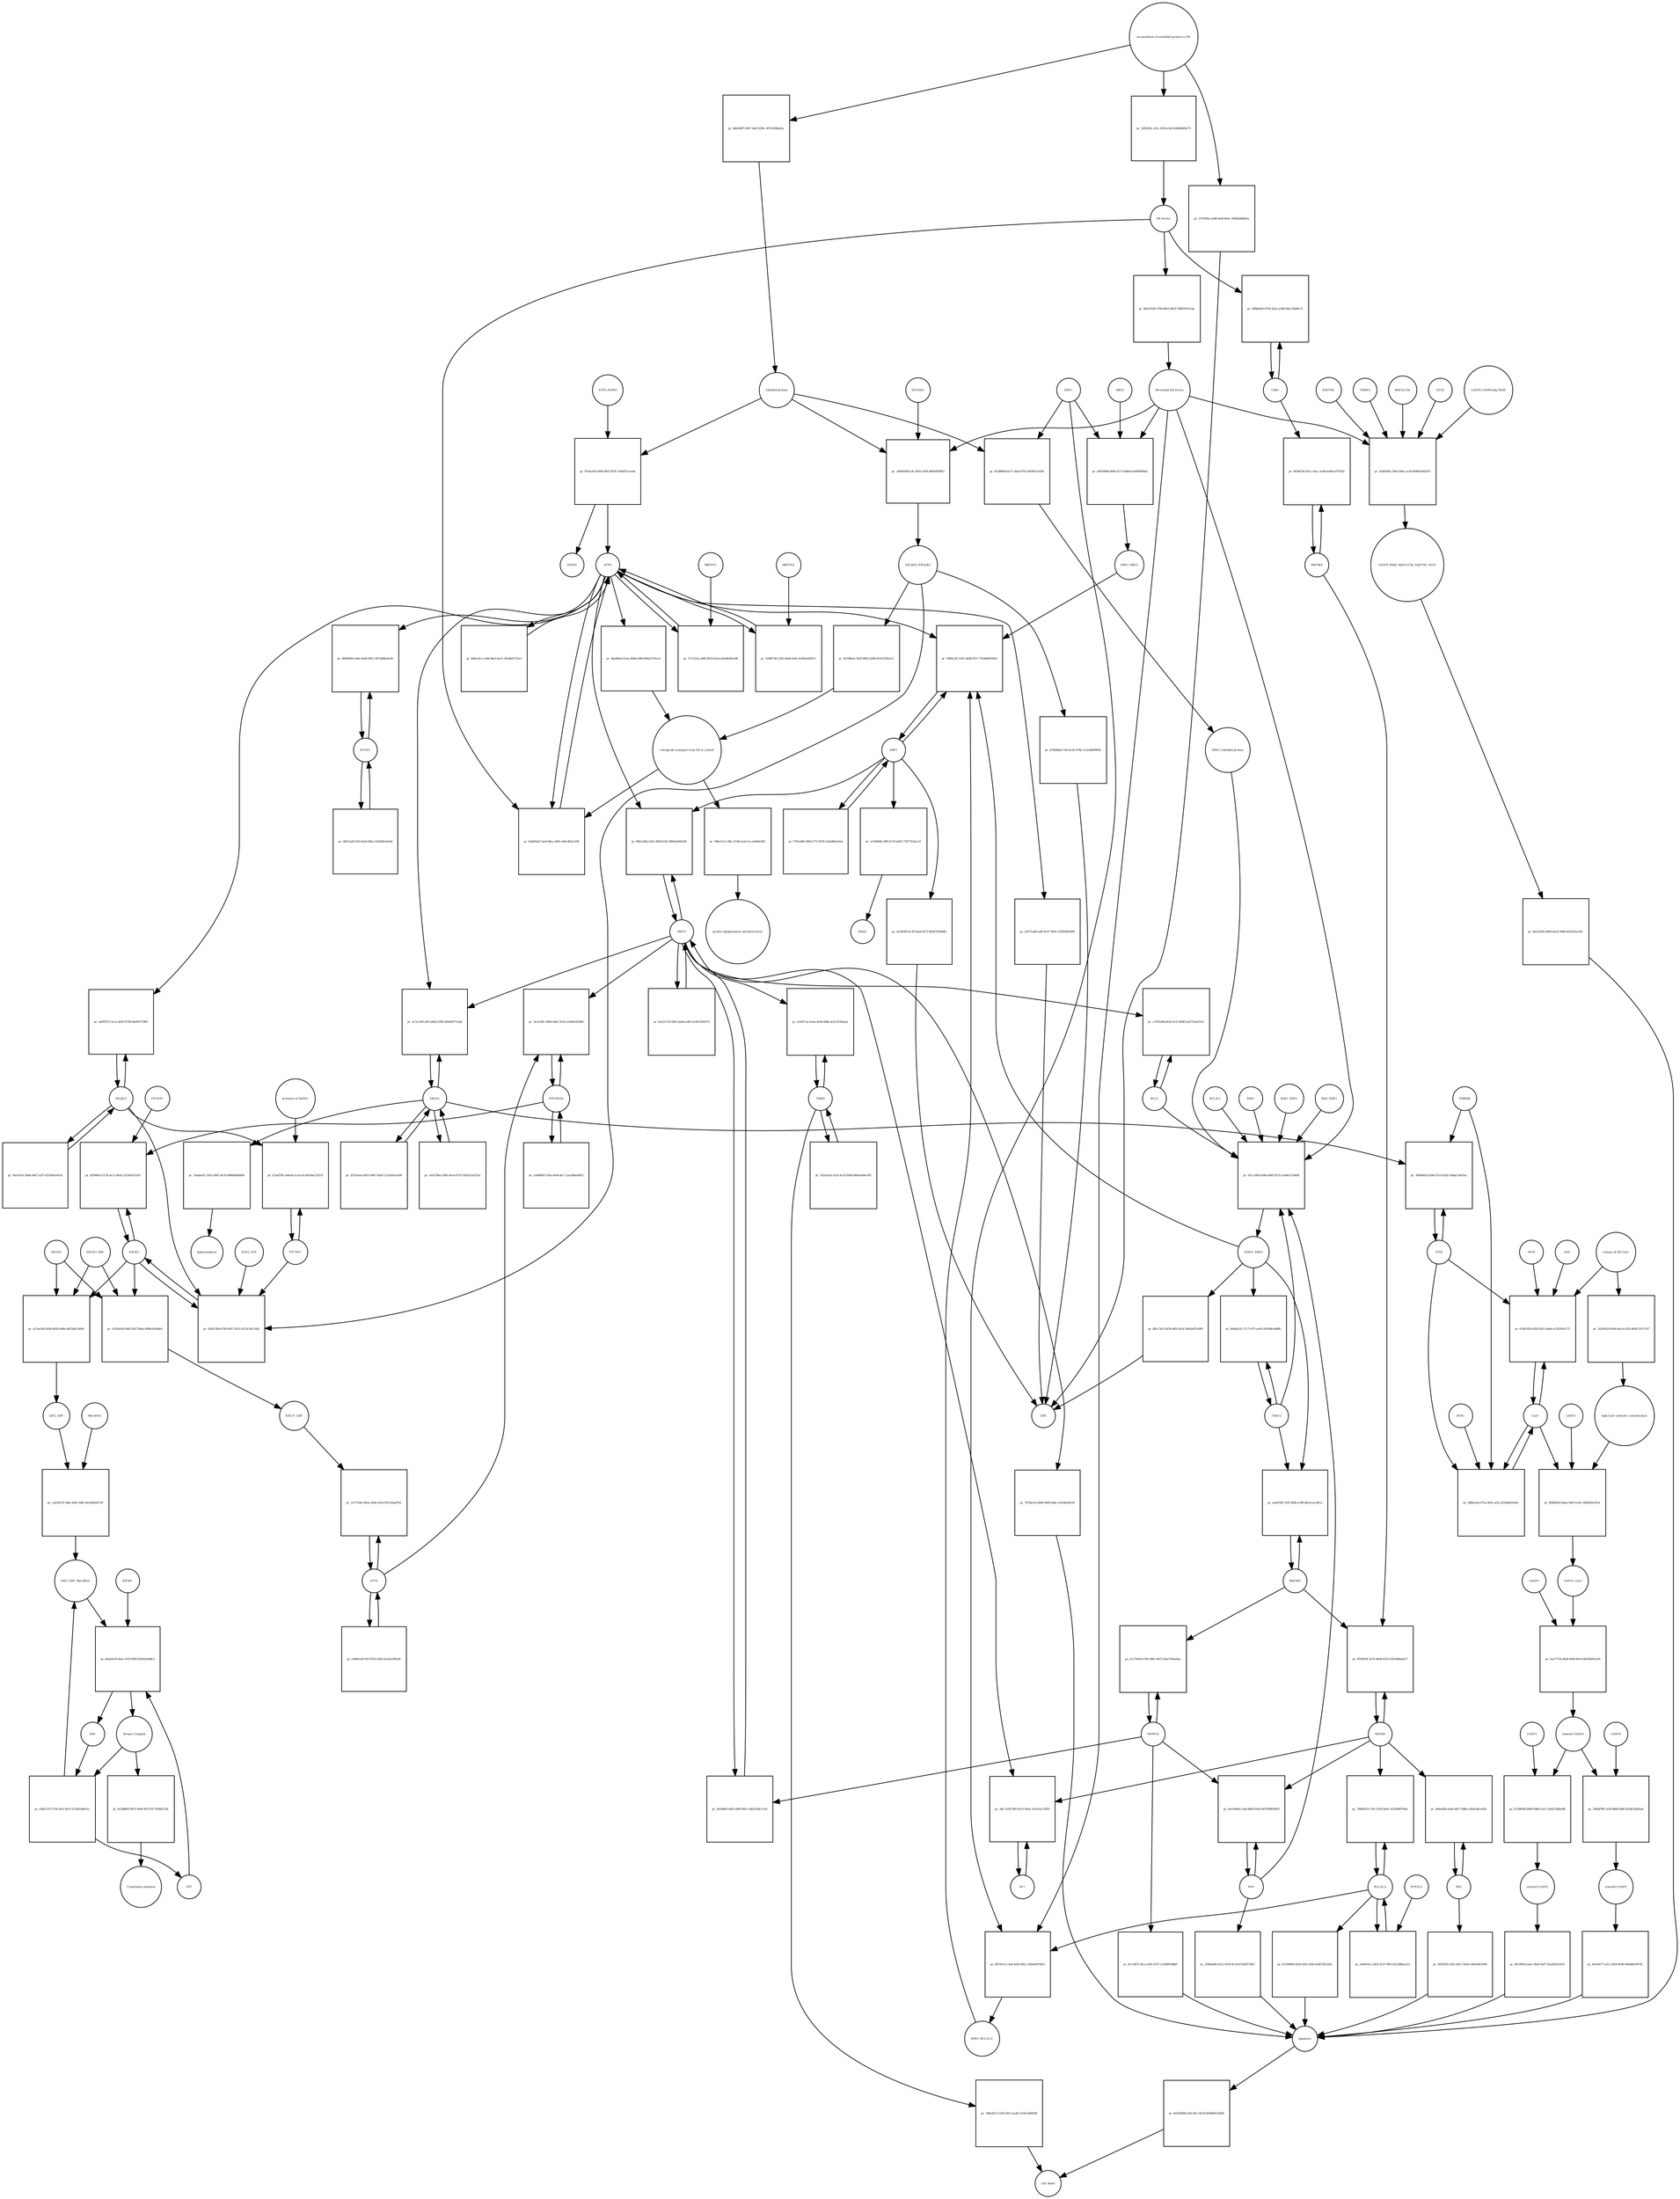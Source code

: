 strict digraph  {
ATF6_HSPA5 [annotation="", bipartite=0, cls=complex, fontsize=4, label=ATF6_HSPA5, shape=circle];
"pr_97ebcfc8-e899-4f92-9576-7a400511ac6d" [annotation="", bipartite=1, cls=process, fontsize=4, label="pr_97ebcfc8-e899-4f92-9576-7a400511ac6d", shape=square];
ATF6 [annotation="urn_miriam_hgnc.symbol_ATF6", bipartite=0, cls=macromolecule, fontsize=4, label=ATF6, shape=circle];
HSPA5 [annotation="urn_miriam_hgnc.symbol_HSPA5", bipartite=0, cls=macromolecule, fontsize=4, label=HSPA5, shape=circle];
"Unfolded protein" [annotation="", bipartite=0, cls=macromolecule, fontsize=4, label="Unfolded protein", shape=circle];
ERN1 [annotation="urn_miriam_hgnc.symbol_ERN1", bipartite=0, cls=macromolecule, fontsize=4, label=ERN1, shape=circle];
"pr_d1288b9d-6a71-48cb-97f2-d018f53c43fe" [annotation="", bipartite=1, cls=process, fontsize=4, label="pr_d1288b9d-6a71-48cb-97f2-d018f53c43fe", shape=square];
"ERN1_Unfolded protein" [annotation="", bipartite=0, cls=complex, fontsize=4, label="ERN1_Unfolded protein", shape=circle];
EIF2AK3_EIF2AK3 [annotation="", bipartite=0, cls=complex, fontsize=4, label=EIF2AK3_EIF2AK3, shape=circle];
"pr_8a79fbed-7b05-49b5-b3d9-41431f39e3c5" [annotation="", bipartite=1, cls=process, fontsize=4, label="pr_8a79fbed-7b05-49b5-b3d9-41431f39e3c5", shape=square];
"retrograde transport from ER to cytosol" [annotation="", bipartite=0, cls=phenotype, fontsize=4, label="retrograde transport from ER to cytosol", shape=circle];
"pr_4ba0bfed-01ae-484d-af86-606a527fecef" [annotation="", bipartite=1, cls=process, fontsize=4, label="pr_4ba0bfed-01ae-484d-af86-606a527fecef", shape=square];
"pr_098c511e-5fbc-4748-a1e8-5cced426c981" [annotation="", bipartite=1, cls=process, fontsize=4, label="pr_098c511e-5fbc-4748-a1e8-5cced426c981", shape=square];
"protein ubiquitination and destruction" [annotation="", bipartite=0, cls=phenotype, fontsize=4, label="protein ubiquitination and destruction", shape=circle];
"pr_931c3499-a698-4b85-8155-2cb0a27c86d9" [annotation="", bipartite=1, cls=process, fontsize=4, label="pr_931c3499-a698-4b85-8155-2cb0a27c86d9", shape=square];
TRAF2_ERN1 [annotation="", bipartite=0, cls=complex, fontsize=4, label=TRAF2_ERN1, shape=circle];
BAK1_ERN1 [annotation="", bipartite=0, cls=complex, fontsize=4, label=BAK1_ERN1, shape=circle];
BAX_ERN1 [annotation="", bipartite=0, cls=complex, fontsize=4, label=BAX_ERN1, shape=circle];
BCL2 [annotation="urn_miriam_hgnc.symbol_BCL2", bipartite=0, cls="nucleic acid feature", fontsize=4, label=BCL2, shape=circle];
BCL2L1 [annotation="urn_miriam_hgnc.symbol_BCL2L1", bipartite=0, cls=macromolecule, fontsize=4, label=BCL2L1, shape=circle];
"Persistant ER Stress" [annotation="", bipartite=0, cls=phenotype, fontsize=4, label="Persistant ER Stress", shape=circle];
BAX [annotation="urn_miriam_hgnc.symbol_BAX", bipartite=0, cls=macromolecule, fontsize=4, label=BAX, shape=circle];
BAK1 [annotation="urn_miriam_hgnc.symbol_BAK1", bipartite=0, cls=macromolecule, fontsize=4, label=BAK1, shape=circle];
TRAF2 [annotation="urn_miriam_hgnc.symbol_TRAF2", bipartite=0, cls=macromolecule, fontsize=4, label=TRAF2, shape=circle];
XBP1 [annotation="urn_miriam_hgnc.symbol_XBP1", bipartite=0, cls=macromolecule, fontsize=4, label=XBP1, shape=circle];
"pr_5084c2d7-b5f1-4e68-9217-7b3469bf39e9" [annotation="", bipartite=1, cls=process, fontsize=4, label="pr_5084c2d7-b5f1-4e68-9217-7b3469bf39e9", shape=square];
ERN1_BBC3 [annotation="", bipartite=0, cls=complex, fontsize=4, label=ERN1_BBC3, shape=circle];
ERN1_BCL2L11 [annotation="", bipartite=0, cls=complex, fontsize=4, label=ERN1_BCL2L11, shape=circle];
"pr_f791a848-3f89-4772-9f18-5e2bd8d1afa4" [annotation="", bipartite=1, cls=process, fontsize=4, label="pr_f791a848-3f89-4772-9f18-5e2bd8d1afa4", shape=square];
"pr_e150d04b-59f9-4170-b405-73977422ec31" [annotation="", bipartite=1, cls=process, fontsize=4, label="pr_e150d04b-59f9-4170-b405-73977422ec31", shape=square];
ERAD [annotation="", bipartite=0, cls=phenotype, fontsize=4, label=ERAD, shape=circle];
"pr_efa363fd-6c30-4aeb-b572-8824765b4bfe" [annotation="", bipartite=1, cls=process, fontsize=4, label="pr_efa363fd-6c30-4aeb-b572-8824765b4bfe", shape=square];
UPR [annotation="", bipartite=0, cls=phenotype, fontsize=4, label=UPR, shape=circle];
"pr_849a9e32-17c7-47f1-ae91-0f5998c6dd0b" [annotation="", bipartite=1, cls=process, fontsize=4, label="pr_849a9e32-17c7-47f1-ae91-0f5998c6dd0b", shape=square];
MAPK8 [annotation="urn_miriam_hgnc.symbol_MAPK8", bipartite=0, cls=macromolecule, fontsize=4, label=MAPK8, shape=circle];
"pr_9f59b93f-2a76-4b98-8352-03634b8a0a57" [annotation="", bipartite=1, cls=process, fontsize=4, label="pr_9f59b93f-2a76-4b98-8352-03634b8a0a57", shape=square];
MAP3K4 [annotation="urn_miriam_hgnc.symbol_MAP3K4", bipartite=0, cls=macromolecule, fontsize=4, label=MAP3K4, shape=circle];
MAP3K5 [annotation="urn_miriam_hgnc.symbol_MAP3K5", bipartite=0, cls=macromolecule, fontsize=4, label=MAP3K5, shape=circle];
MAPK14 [annotation="urn_miriam_hgnc.symbol_MAPK14", bipartite=0, cls=macromolecule, fontsize=4, label=MAPK14, shape=circle];
"pr_e1c75600-67d5-496c-9d75-f8aa785ead2a" [annotation="", bipartite=1, cls=process, fontsize=4, label="pr_e1c75600-67d5-496c-9d75-f8aa785ead2a", shape=square];
"pr_9ccc8f57-bfca-4341-837f-c25d08598bf6" [annotation="", bipartite=1, cls=process, fontsize=4, label="pr_9ccc8f57-bfca-4341-837f-c25d08598bf6", shape=square];
Apoptosis [annotation="", bipartite=0, cls=phenotype, fontsize=4, label=Apoptosis, shape=circle];
DDIT3 [annotation="urn_miriam_hgnc.symbol_DDIT3", bipartite=0, cls=macromolecule, fontsize=4, label=DDIT3, shape=circle];
"pr_a6544fef-dd53-4495-867c-dd3e1b8c11ed" [annotation="", bipartite=1, cls=process, fontsize=4, label="pr_a6544fef-dd53-4495-867c-dd3e1b8c11ed", shape=square];
"pr_7670ac45-d980-460f-a0be-c053db19e1ff" [annotation="", bipartite=1, cls=process, fontsize=4, label="pr_7670ac45-d980-460f-a0be-c053db19e1ff", shape=square];
"pr_c5703e98-df34-4131-b098-2e0733ea07a3" [annotation="", bipartite=1, cls=process, fontsize=4, label="pr_c5703e98-df34-4131-b098-2e0733ea07a3", shape=square];
"pr_8a8d5fa0-7ee9-46ac-b961-de0c4f4e1208" [annotation="", bipartite=1, cls=process, fontsize=4, label="pr_8a8d5fa0-7ee9-46ac-b961-de0c4f4e1208", shape=square];
"ER Stress" [annotation="", bipartite=0, cls=phenotype, fontsize=4, label="ER Stress", shape=circle];
"pr_37c5331a-4f8f-4918-82ab-ab5d4d3bc69f" [annotation="", bipartite=1, cls=process, fontsize=4, label="pr_37c5331a-4f8f-4918-82ab-ab5d4d3bc69f", shape=square];
MBTPS1 [annotation="urn_miriam_hgnc.symbol_MBTPS1", bipartite=0, cls=macromolecule, fontsize=4, label=MBTPS1, shape=circle];
"pr_1b98f74d-1503-40e8-b39c-b299a642f47c" [annotation="", bipartite=1, cls=process, fontsize=4, label="pr_1b98f74d-1503-40e8-b39c-b299a642f47c", shape=square];
MBTPS2 [annotation="urn_miriam_hgnc.symbol_MBTPS2", bipartite=0, cls=macromolecule, fontsize=4, label=MBTPS2, shape=circle];
"pr_b06ec6c3-cdbf-46e5-ba7c-df1d6d3755e3" [annotation="", bipartite=1, cls=process, fontsize=4, label="pr_b06ec6c3-cdbf-46e5-ba7c-df1d6d3755e3", shape=square];
"pr_6a52137d-5b92-4a6d-a186-5e3b31805073" [annotation="", bipartite=1, cls=process, fontsize=4, label="pr_6a52137d-5b92-4a6d-a186-5e3b31805073", shape=square];
"pr_8f81a58b-15dc-4858-832f-9884a94501db" [annotation="", bipartite=1, cls=process, fontsize=4, label="pr_8f81a58b-15dc-4858-832f-9884a94501db", shape=square];
EIF2S1 [annotation="urn_miriam_hgnc.symbol_EIF2S1", bipartite=0, cls=macromolecule, fontsize=4, label=EIF2S1, shape=circle];
"pr_0342158d-0799-4927-831a-b233c3b7c6d3" [annotation="", bipartite=1, cls=process, fontsize=4, label="pr_0342158d-0799-4927-831a-b233c3b7c6d3", shape=square];
GCN2_ATP [annotation="", bipartite=0, cls=complex, fontsize=4, label=GCN2_ATP, shape=circle];
EIF2AK2 [annotation="urn_miriam_hgnc.symbol_EIF2AK2", bipartite=0, cls=macromolecule, fontsize=4, label=EIF2AK2, shape=circle];
DNAJC3 [annotation="urn_miriam_hgnc.symbol_DNAJC3", bipartite=0, cls=macromolecule, fontsize=4, label=DNAJC3, shape=circle];
EIF2S2 [annotation="urn_miriam_hgnc.symbol_EIF2S2", bipartite=0, cls=macromolecule, fontsize=4, label=EIF2S2, shape=circle];
"pr_e114a146-d50d-492b-b96a-bb52db2c469c" [annotation="", bipartite=1, cls=process, fontsize=4, label="pr_e114a146-d50d-492b-b96a-bb52db2c469c", shape=square];
EIF2S3_GDP [annotation="", bipartite=0, cls=complex, fontsize=4, label=EIF2S3_GDP, shape=circle];
EIF2_GDP [annotation="", bipartite=0, cls=complex, fontsize=4, label=EIF2_GDP, shape=circle];
"EIF2_GDP_Met-tRNA" [annotation="", bipartite=0, cls=complex, fontsize=4, label="EIF2_GDP_Met-tRNA", shape=circle];
"pr_66eb2e18-deec-4163-8f0f-81ffedcb88c2" [annotation="", bipartite=1, cls=process, fontsize=4, label="pr_66eb2e18-deec-4163-8f0f-81ffedcb88c2", shape=square];
"Ternary Complex" [annotation="", bipartite=0, cls=complex, fontsize=4, label="Ternary Complex", shape=circle];
"EIF2B*" [annotation="", bipartite=0, cls=complex, fontsize=4, label="EIF2B*", shape=circle];
GTP [annotation="urn_miriam_obo.chebi_CHEBI%3A57600", bipartite=0, cls="simple chemical", fontsize=4, label=GTP, shape=circle];
GDP [annotation="urn_miriam_obo.chebi_CHEBI%3A65180", bipartite=0, cls="simple chemical", fontsize=4, label=GDP, shape=circle];
"pr_a5de7237-570a-4f1e-8cf1-b7a365a687ec" [annotation="", bipartite=1, cls=process, fontsize=4, label="pr_a5de7237-570a-4f1e-8cf1-b7a365a687ec", shape=square];
ATF4 [annotation="urn_miriam_hgnc.symbol_ATF4", bipartite=0, cls=macromolecule, fontsize=4, label=ATF4, shape=circle];
"pr_1a77c00e-965e-459e-a91d-f91e1faa8701" [annotation="", bipartite=1, cls=process, fontsize=4, label="pr_1a77c00e-965e-459e-a91d-f91e1faa8701", shape=square];
"EIF2-P_GDP" [annotation="", bipartite=0, cls=complex, fontsize=4, label="EIF2-P_GDP", shape=circle];
"pr_e9d041d4-f1ff-47b3-a942-b1ed2cf9fa56" [annotation="", bipartite=1, cls=process, fontsize=4, label="pr_e9d041d4-f1ff-47b3-a942-b1ed2cf9fa56", shape=square];
PPP1R15A [annotation="urn_miriam_hgnc.symbol_PPP1R15A", bipartite=0, cls=macromolecule, fontsize=4, label=PPP1R15A, shape=circle];
"pr_5ecfc90c-06b9-44e2-9143-a26f4ef42068" [annotation="", bipartite=1, cls=process, fontsize=4, label="pr_5ecfc90c-06b9-44e2-9143-a26f4ef42068", shape=square];
"pr_cd448897-f24a-4e96-bfc7-2ac09ded481f" [annotation="", bipartite=1, cls=process, fontsize=4, label="pr_cd448897-f24a-4e96-bfc7-2ac09ded481f", shape=square];
"pr_dc5bd895-8872-4b4f-9475-81718385153e" [annotation="", bipartite=1, cls=process, fontsize=4, label="pr_dc5bd895-8872-4b4f-9475-81718385153e", shape=square];
"Translation initiation" [annotation="", bipartite=0, cls=phenotype, fontsize=4, label="Translation initiation", shape=circle];
"pr_ea6d76f2-31ff-4280-a7d9-48e3ca1c461a" [annotation="", bipartite=1, cls=process, fontsize=4, label="pr_ea6d76f2-31ff-4280-a7d9-48e3ca1c461a", shape=square];
ERO1A [annotation="urn_miriam_hgnc.symbol_ERO1A", bipartite=0, cls=macromolecule, fontsize=4, label=ERO1A, shape=circle];
"pr_3c7a1305-aff3-4682-878f-4d160d77a3a8" [annotation="", bipartite=1, cls=process, fontsize=4, label="pr_3c7a1305-aff3-4682-878f-4d160d77a3a8", shape=square];
"pr_c63e76ba-2960-4ec8-9752-92d5c5ab72a1" [annotation="", bipartite=1, cls=process, fontsize=4, label="pr_c63e76ba-2960-4ec8-9752-92d5c5ab72a1", shape=square];
"pr_df3990c4-212b-4cc1-9fa6-222364310163" [annotation="", bipartite=1, cls=process, fontsize=4, label="pr_df3990c4-212b-4cc1-9fa6-222364310163", shape=square];
EIF2AK1 [annotation="urn_miriam_hgnc.symbol_EIF2AK1", bipartite=0, cls=macromolecule, fontsize=4, label=EIF2AK1, shape=circle];
"pr_4ec0e66b-c3ad-46b4-95a0-807999459876" [annotation="", bipartite=1, cls=process, fontsize=4, label="pr_4ec0e66b-c3ad-46b4-95a0-807999459876", shape=square];
"pr_258bab86-6212-4194-8cc8-87ed5ff74f61" [annotation="", bipartite=1, cls=process, fontsize=4, label="pr_258bab86-6212-4194-8cc8-87ed5ff74f61", shape=square];
"Ca2+" [annotation="urn_miriam_obo.chebi_CHEBI%3A29108", bipartite=0, cls="simple chemical", fontsize=4, label="Ca2+", shape=circle];
"pr_62947d5d-d320-4f22-a4bd-ce7b391fe171" [annotation="", bipartite=1, cls=process, fontsize=4, label="pr_62947d5d-d320-4f22-a4bd-ce7b391fe171", shape=square];
"release of ER Ca2+" [annotation="", bipartite=0, cls=phenotype, fontsize=4, label="release of ER Ca2+", shape=circle];
ITPR [annotation="urn_miriam_hgnc.symbol_ITPR1|urn_miriam_hgnc.symbol_ITPR2|urn_miriam_hgnc.symbol_ITPR3", bipartite=0, cls=macromolecule, fontsize=4, label=ITPR, shape=circle];
MAM [annotation="", bipartite=0, cls=phenotype, fontsize=4, label=MAM, shape=circle];
s619 [annotation="", bipartite=0, cls=complex, fontsize=4, label=s619, shape=circle];
"pr_643d674f-45ec-4aec-ae40-ba9bcb797620" [annotation="", bipartite=1, cls=process, fontsize=4, label="pr_643d674f-45ec-4aec-ae40-ba9bcb797620", shape=square];
CDK5 [annotation="urn_miriam_hgnc.symbol_CDK5", bipartite=0, cls=macromolecule, fontsize=4, label=CDK5, shape=circle];
"pr_009bbe06-6764-42ae-a3d8-49ac18206c7c" [annotation="", bipartite=1, cls="uncertain process", fontsize=4, label="pr_009bbe06-6764-42ae-a3d8-49ac18206c7c", shape=square];
"pr_8ed53698-e32f-4fe7-8224-d93d9651d658" [annotation="", bipartite=1, cls=process, fontsize=4, label="pr_8ed53698-e32f-4fe7-8224-d93d9651d658", shape=square];
"Cell death" [annotation="", bipartite=0, cls=phenotype, fontsize=4, label="Cell death", shape=circle];
"pr_588b1eed-071a-4051-af1a-2026a8933e0c" [annotation="", bipartite=1, cls=process, fontsize=4, label="pr_588b1eed-071a-4051-af1a-2026a8933e0c", shape=square];
TMBIM6 [annotation="urn_miriam_hgnc.symbol_TMBIM6", bipartite=0, cls=macromolecule, fontsize=4, label=TMBIM6, shape=circle];
RYR1 [annotation="urn_miriam_hgnc.symbol_RYR1", bipartite=0, cls=macromolecule, fontsize=4, label=RYR1, shape=circle];
EIF2AK3 [annotation="urn_miriam_hgnc.symbol_EIF2AK3", bipartite=0, cls=macromolecule, fontsize=4, label=EIF2AK3, shape=circle];
"pr_c86483d8-fcdc-463e-b3f4-d0f9ef0f8ff3" [annotation="", bipartite=1, cls=process, fontsize=4, label="pr_c86483d8-fcdc-463e-b3f4-d0f9ef0f8ff3", shape=square];
"pr_10adaed7-22b3-4081-9a70-9d9bd04f6804" [annotation="", bipartite=1, cls=process, fontsize=4, label="pr_10adaed7-22b3-4081-9a70-9d9bd04f6804", shape=square];
hyperoxidation [annotation="", bipartite=0, cls=phenotype, fontsize=4, label=hyperoxidation, shape=circle];
"pr_d107da5a-b053-4907-9a83-2132041aee90" [annotation="", bipartite=1, cls=process, fontsize=4, label="pr_d107da5a-b053-4907-9a83-2132041aee90", shape=square];
"pr_9ba181d6-5789-48e2-84c9-788935f7ecba" [annotation="", bipartite=1, cls=process, fontsize=4, label="pr_9ba181d6-5789-48e2-84c9-788935f7ecba", shape=square];
"CASP8_CASP8-ubq_FADD" [annotation="", bipartite=0, cls=complex, fontsize=4, label="CASP8_CASP8-ubq_FADD", shape=circle];
"pr_426d340e-394e-4b0c-ac94-8b49659d1f55" [annotation="", bipartite=1, cls=process, fontsize=4, label="pr_426d340e-394e-4b0c-ac94-8b49659d1f55", shape=square];
"SQSTM1 " [annotation="urn_miriam_hgnc.symbol_SQSTM1", bipartite=0, cls=macromolecule, fontsize=4, label="SQSTM1 ", shape=circle];
CASP8_FADD_MAP1LC3A_SQSTM1_ATG5 [annotation="", bipartite=0, cls=complex, fontsize=4, label=CASP8_FADD_MAP1LC3A_SQSTM1_ATG5, shape=circle];
TRIM13 [annotation="urn_miriam_hgnc.symbol_TRIM13", bipartite=0, cls=macromolecule, fontsize=4, label=TRIM13, shape=circle];
MAP1LC3A [annotation="urn_miriam_hgnc.symbol_MAP1LC3A", bipartite=0, cls=macromolecule, fontsize=4, label=MAP1LC3A, shape=circle];
ATG5 [annotation="urn_miriam_hgnc.symbol_ATG5", bipartite=0, cls=macromolecule, fontsize=4, label=ATG5, shape=circle];
"pr_64224365-5849-4ee5-9d08-d5f5a451e4fc" [annotation="", bipartite=1, cls=process, fontsize=4, label="pr_64224365-5849-4ee5-9d08-d5f5a451e4fc", shape=square];
"AP-1" [annotation="urn_miriam_hgnc.symbol_FOS|urn_miriam_hgnc.symbol_FOSB|urn_miriam_hgnc.symbol_FOSL1|urn_miriam_hgnc.symbol_FOSL2|urn_miriam_hgnc.symbol_JUN|urn_miriam_hgnc.symbol_JUNB|urn_miriam_hgnc.symbol_JUND", bipartite=0, cls=macromolecule, fontsize=4, label="AP-1", shape=circle];
"pr_34c7ce83-9ff3-4c37-8fae-1e1d7ea75050" [annotation="", bipartite=1, cls=process, fontsize=4, label="pr_34c7ce83-9ff3-4c37-8fae-1e1d7ea75050", shape=square];
"pr_f23a87f8-c0dd-4c1a-9cc6-081d9a27d37d" [annotation="", bipartite=1, cls=process, fontsize=4, label="pr_f23a87f8-c0dd-4c1a-9cc6-081d9a27d37d", shape=square];
"presence of dsRNA" [annotation="", bipartite=0, cls=phenotype, fontsize=4, label="presence of dsRNA", shape=circle];
"Met-tRNA" [annotation="urn_miriam_hgnc_HGNC%3A34779", bipartite=0, cls="nucleic acid feature", fontsize=4, label="Met-tRNA", shape=circle];
"pr_ca810a70-54be-46d1-90fe-9ecb03020730" [annotation="", bipartite=1, cls=process, fontsize=4, label="pr_ca810a70-54be-46d1-90fe-9ecb03020730", shape=square];
"pr_c4192d5d-94df-43d7-86ba-40bfeb20dbe0" [annotation="", bipartite=1, cls=process, fontsize=4, label="pr_c4192d5d-94df-43d7-86ba-40bfeb20dbe0", shape=square];
"accumulation of misfolded protein in ER" [annotation="", bipartite=0, cls=phenotype, fontsize=4, label="accumulation of misfolded protein in ER", shape=circle];
"pr_b6e04f87-6407-4da5-839c-387c9188a02a" [annotation="", bipartite=1, cls=process, fontsize=4, label="pr_b6e04f87-6407-4da5-839c-387c9188a02a", shape=square];
"pr_3d501f6c-af1c-4529-a3ef-b5f48b483e73" [annotation="", bipartite=1, cls=process, fontsize=4, label="pr_3d501f6c-af1c-4529-a3ef-b5f48b483e73", shape=square];
"pr_37f7004a-ee86-4edf-8e6c-959b628d963a" [annotation="", bipartite=1, cls=process, fontsize=4, label="pr_37f7004a-ee86-4edf-8e6c-959b628d963a", shape=square];
"pr_d766d6b4-7efd-4cde-976a-1c2e44499006" [annotation="", bipartite=1, cls=process, fontsize=4, label="pr_d766d6b4-7efd-4cde-976a-1c2e44499006", shape=square];
"pr_d81c74c5-d236-4f91-8cfa-58d3a0f7e089" [annotation="", bipartite=1, cls=process, fontsize=4, label="pr_d81c74c5-d236-4f91-8cfa-58d3a0f7e089", shape=square];
"pr_20571a8b-ea8f-4c97-802e-524f0af83368" [annotation="", bipartite=1, cls=process, fontsize=4, label="pr_20571a8b-ea8f-4c97-802e-524f0af83368", shape=square];
BCL2L11 [annotation="urn_miriam_hgnc.symbol_BCL2L11", bipartite=0, cls=macromolecule, fontsize=4, label=BCL2L11, shape=circle];
"pr_790b8214-719c-4193-ba6c-815200079a0c" [annotation="", bipartite=1, cls=process, fontsize=4, label="pr_790b8214-719c-4193-ba6c-815200079a0c", shape=square];
BID [annotation="urn_miriam_hgnc.symbol_BID", bipartite=0, cls=macromolecule, fontsize=4, label=BID, shape=circle];
"pr_e0bed2fd-a4a6-4817-8d85-cd541dbced2d" [annotation="", bipartite=1, cls=process, fontsize=4, label="pr_e0bed2fd-a4a6-4817-8d85-cd541dbced2d", shape=square];
"pr_67c0d489-405d-43f3-a95b-6a9f7df23262" [annotation="", bipartite=1, cls=process, fontsize=4, label="pr_67c0d489-405d-43f3-a95b-6a9f7df23262", shape=square];
"pr_005fd35f-ef42-4d7c-95eb-cd4a83416f48" [annotation="", bipartite=1, cls=process, fontsize=4, label="pr_005fd35f-ef42-4d7c-95eb-cd4a83416f48", shape=square];
"pr_6f97fe16-c4ad-4a93-86e1-1b64a067f9e3" [annotation="", bipartite=1, cls=process, fontsize=4, label="pr_6f97fe16-c4ad-4a93-86e1-1b64a067f9e3", shape=square];
"pr_d3018688-d94b-4173-848b-fc6a85f86bd3" [annotation="", bipartite=1, cls=process, fontsize=4, label="pr_d3018688-d94b-4173-848b-fc6a85f86bd3", shape=square];
BBC3 [annotation="urn_miriam_hgnc.symbol_BBC3", bipartite=0, cls=macromolecule, fontsize=4, label=BBC3, shape=circle];
"pr_a409c9ca-3d23-4c07-8ff4-d12246baa1a1" [annotation="", bipartite=1, cls=process, fontsize=4, label="pr_a409c9ca-3d23-4c07-8ff4-d12246baa1a1", shape=square];
PPP2CA [annotation="urn_miriam_hgnc.symbol_PPP2CA", bipartite=0, cls=macromolecule, fontsize=4, label=PPP2CA, shape=circle];
TRIB3 [annotation="urn_miriam_hgnc.symbol_TRIB3", bipartite=0, cls=macromolecule, fontsize=4, label=TRIB3, shape=circle];
"pr_e55817ae-0cda-4e98-8dbe-dc5c2f35baed" [annotation="", bipartite=1, cls=process, fontsize=4, label="pr_e55817ae-0cda-4e98-8dbe-dc5c2f35baed", shape=square];
"pr_1d1b3cde-161a-4c24-928f-d48e0a84e109" [annotation="", bipartite=1, cls=process, fontsize=4, label="pr_1d1b3cde-161a-4c24-928f-d48e0a84e109", shape=square];
"pr_248e43c5-2226-4421-ae28-c418c3dd9566" [annotation="", bipartite=1, cls=process, fontsize=4, label="pr_248e43c5-2226-4421-ae28-c418c3dd9566", shape=square];
"pr_2a205920-80a4-4ec4-a32d-805b71671197" [annotation="", bipartite=1, cls=process, fontsize=4, label="pr_2a205920-80a4-4ec4-a32d-805b71671197", shape=square];
"high Ca2+ cytosolic concentration" [annotation="", bipartite=0, cls=phenotype, fontsize=4, label="high Ca2+ cytosolic concentration", shape=circle];
"pr_abf97873-3c1e-4d35-9738-96ef93774ff1" [annotation="", bipartite=1, cls=process, fontsize=4, label="pr_abf97873-3c1e-4d35-9738-96ef93774ff1", shape=square];
"pr_f4ee547e-58db-4407-a2f7-ef7a9b3c603e" [annotation="", bipartite=1, cls=process, fontsize=4, label="pr_f4ee547e-58db-4407-a2f7-ef7a9b3c603e", shape=square];
"pr_39498a03-02b6-47a5-b2b2-03dba7a8cf0a" [annotation="", bipartite=1, cls=process, fontsize=4, label="pr_39498a03-02b6-47a5-b2b2-03dba7a8cf0a", shape=square];
CASP4 [annotation="urn_miriam_hgnc.symbol_CASP4", bipartite=0, cls=macromolecule, fontsize=4, label=CASP4, shape=circle];
"pr_5aa771f4-d428-494b-b6c6-8b35dbf4c634" [annotation="", bipartite=1, cls=process, fontsize=4, label="pr_5aa771f4-d428-494b-b6c6-8b35dbf4c634", shape=square];
"cleaved~CASP4" [annotation="urn_miriam_hgnc.symbol_CASP4", bipartite=0, cls=macromolecule, fontsize=4, label="cleaved~CASP4", shape=circle];
"CAPN1_Ca2+" [annotation="", bipartite=0, cls=complex, fontsize=4, label="CAPN1_Ca2+", shape=circle];
CASP3 [annotation="urn_miriam_hgnc.symbol_CASP3", bipartite=0, cls=macromolecule, fontsize=4, label=CASP3, shape=circle];
"pr_b72d895d-b069-44b0-a1a7-25d25148ad9b" [annotation="", bipartite=1, cls=process, fontsize=4, label="pr_b72d895d-b069-44b0-a1a7-25d25148ad9b", shape=square];
"cleaved~CASP3" [annotation="urn_miriam_hgnc.symbol_CASP3", bipartite=0, cls=macromolecule, fontsize=4, label="cleaved~CASP3", shape=circle];
CASP9 [annotation="urn_miriam_hgnc.symbol_CSAP9", bipartite=0, cls=macromolecule, fontsize=4, label=CASP9, shape=circle];
"pr_186dd786-2cfb-4b86-bddf-655dc03dd3a4" [annotation="", bipartite=1, cls=process, fontsize=4, label="pr_186dd786-2cfb-4b86-bddf-655dc03dd3a4", shape=square];
"cleaved~CASP9" [annotation="urn_miriam_hgnc.symbol_CASP9", bipartite=0, cls=macromolecule, fontsize=4, label="cleaved~CASP9", shape=circle];
CAPN1 [annotation="urn_miriam_hgnc.symbol_CAPN1", bipartite=0, cls=macromolecule, fontsize=4, label=CAPN1, shape=circle];
"pr_89d9d434-4dea-40f5-b13e-c580629cd7e4" [annotation="", bipartite=1, cls=process, fontsize=4, label="pr_89d9d434-4dea-40f5-b13e-c580629cd7e4", shape=square];
"pr_60c0f818-aeac-4b03-8ef7-0e2d5d1f1619" [annotation="", bipartite=1, cls=process, fontsize=4, label="pr_60c0f818-aeac-4b03-8ef7-0e2d5d1f1619", shape=square];
"pr_84cbd177-a5c3-4f3f-8e98-400dd6c08781" [annotation="", bipartite=1, cls=process, fontsize=4, label="pr_84cbd177-a5c3-4f3f-8e98-400dd6c08781", shape=square];
HYOU1 [annotation="urn_miriam_hgnc.symbol_HYOU1", bipartite=0, cls=macromolecule, fontsize=4, label=HYOU1, shape=circle];
"pr_6880f990-e48a-4e86-962c-087a088a9c06" [annotation="", bipartite=1, cls=process, fontsize=4, label="pr_6880f990-e48a-4e86-962c-087a088a9c06", shape=square];
"pr_d8515afd-f5f3-4a93-8fba-1824d81ded3d" [annotation="", bipartite=1, cls=process, fontsize=4, label="pr_d8515afd-f5f3-4a93-8fba-1824d81ded3d", shape=square];
ATF6_HSPA5 -> "pr_97ebcfc8-e899-4f92-9576-7a400511ac6d"  [annotation="", interaction_type=consumption];
"pr_97ebcfc8-e899-4f92-9576-7a400511ac6d" -> ATF6  [annotation="", interaction_type=production];
"pr_97ebcfc8-e899-4f92-9576-7a400511ac6d" -> HSPA5  [annotation="", interaction_type=production];
ATF6 -> "pr_4ba0bfed-01ae-484d-af86-606a527fecef"  [annotation="", interaction_type=consumption];
ATF6 -> "pr_5084c2d7-b5f1-4e68-9217-7b3469bf39e9"  [annotation="urn_miriam_pubmed_26587781|urn_miriam_pubmed_23430059", interaction_type=catalysis];
ATF6 -> "pr_8a8d5fa0-7ee9-46ac-b961-de0c4f4e1208"  [annotation="", interaction_type=consumption];
ATF6 -> "pr_37c5331a-4f8f-4918-82ab-ab5d4d3bc69f"  [annotation="", interaction_type=consumption];
ATF6 -> "pr_1b98f74d-1503-40e8-b39c-b299a642f47c"  [annotation="", interaction_type=consumption];
ATF6 -> "pr_b06ec6c3-cdbf-46e5-ba7c-df1d6d3755e3"  [annotation="", interaction_type=consumption];
ATF6 -> "pr_8f81a58b-15dc-4858-832f-9884a94501db"  [annotation="urn_miriam_pubmed_26587781|urn_miriam_pubmed_17991856|urn_miriam_pubmed_28843399", interaction_type=catalysis];
ATF6 -> "pr_3c7a1305-aff3-4682-878f-4d160d77a3a8"  [annotation="urn_miriam_pubmed_23850759|urn_miriam_pubmed_25387528", interaction_type=catalysis];
ATF6 -> "pr_20571a8b-ea8f-4c97-802e-524f0af83368"  [annotation="", interaction_type=consumption];
ATF6 -> "pr_abf97873-3c1e-4d35-9738-96ef93774ff1"  [annotation="urn_miriam_pubmed_12601012|urn_miriam_pubmed_18360008", interaction_type=catalysis];
ATF6 -> "pr_6880f990-e48a-4e86-962c-087a088a9c06"  [annotation=urn_miriam_pubmed_18360008, interaction_type=catalysis];
"Unfolded protein" -> "pr_97ebcfc8-e899-4f92-9576-7a400511ac6d"  [annotation="urn_miriam_pubmed_19509052|urn_miriam_pubmed_12847084|urn_miriam_pubmed_23850759", interaction_type=catalysis];
"Unfolded protein" -> "pr_d1288b9d-6a71-48cb-97f2-d018f53c43fe"  [annotation="", interaction_type=consumption];
"Unfolded protein" -> "pr_c86483d8-fcdc-463e-b3f4-d0f9ef0f8ff3"  [annotation=urn_miriam_pubmed_17991856, interaction_type=catalysis];
ERN1 -> "pr_d1288b9d-6a71-48cb-97f2-d018f53c43fe"  [annotation="", interaction_type=consumption];
ERN1 -> "pr_6f97fe16-c4ad-4a93-86e1-1b64a067f9e3"  [annotation="", interaction_type=consumption];
ERN1 -> "pr_d3018688-d94b-4173-848b-fc6a85f86bd3"  [annotation="", interaction_type=consumption];
"pr_d1288b9d-6a71-48cb-97f2-d018f53c43fe" -> "ERN1_Unfolded protein"  [annotation="", interaction_type=production];
"ERN1_Unfolded protein" -> "pr_931c3499-a698-4b85-8155-2cb0a27c86d9"  [annotation="", interaction_type=consumption];
EIF2AK3_EIF2AK3 -> "pr_8a79fbed-7b05-49b5-b3d9-41431f39e3c5"  [annotation="", interaction_type=consumption];
EIF2AK3_EIF2AK3 -> "pr_0342158d-0799-4927-831a-b233c3b7c6d3"  [annotation="urn_miriam_pubmed_12667446|urn_miriam_pubmed_16246152|urn_miriam_pubmed_12601012|urn_miriam_pubmed_23850759|urn_miriam_pubmed_18360008|urn_miriam_pubmed_26587781", interaction_type=catalysis];
EIF2AK3_EIF2AK3 -> "pr_d766d6b4-7efd-4cde-976a-1c2e44499006"  [annotation="", interaction_type=consumption];
"pr_8a79fbed-7b05-49b5-b3d9-41431f39e3c5" -> "retrograde transport from ER to cytosol"  [annotation="", interaction_type=production];
"retrograde transport from ER to cytosol" -> "pr_098c511e-5fbc-4748-a1e8-5cced426c981"  [annotation="", interaction_type=consumption];
"retrograde transport from ER to cytosol" -> "pr_8a8d5fa0-7ee9-46ac-b961-de0c4f4e1208"  [annotation="urn_miriam_pubmed_18360008|urn_miriam_pubmed_17991856|urn_miriam_pubmed_26587781|urn_miriam_pubmed_12847084", interaction_type=inhibition];
"pr_4ba0bfed-01ae-484d-af86-606a527fecef" -> "retrograde transport from ER to cytosol"  [annotation="", interaction_type=production];
"pr_098c511e-5fbc-4748-a1e8-5cced426c981" -> "protein ubiquitination and destruction"  [annotation="", interaction_type=production];
"pr_931c3499-a698-4b85-8155-2cb0a27c86d9" -> TRAF2_ERN1  [annotation="", interaction_type=production];
TRAF2_ERN1 -> "pr_5084c2d7-b5f1-4e68-9217-7b3469bf39e9"  [annotation="urn_miriam_pubmed_26587781|urn_miriam_pubmed_23430059", interaction_type=catalysis];
TRAF2_ERN1 -> "pr_849a9e32-17c7-47f1-ae91-0f5998c6dd0b"  [annotation=urn_miriam_pubmed_23850759, interaction_type=catalysis];
TRAF2_ERN1 -> "pr_ea6d76f2-31ff-4280-a7d9-48e3ca1c461a"  [annotation=urn_miriam_pubmed_23850759, interaction_type=catalysis];
TRAF2_ERN1 -> "pr_d81c74c5-d236-4f91-8cfa-58d3a0f7e089"  [annotation="", interaction_type=consumption];
BAK1_ERN1 -> "pr_931c3499-a698-4b85-8155-2cb0a27c86d9"  [annotation="urn_miriam_pubmed_23850759|urn_miriam_pubmed_23430059|urn_miriam_pubmed_26587781", interaction_type=catalysis];
BAX_ERN1 -> "pr_931c3499-a698-4b85-8155-2cb0a27c86d9"  [annotation="urn_miriam_pubmed_23850759|urn_miriam_pubmed_23430059|urn_miriam_pubmed_26587781", interaction_type=catalysis];
BCL2 -> "pr_931c3499-a698-4b85-8155-2cb0a27c86d9"  [annotation="urn_miriam_pubmed_23850759|urn_miriam_pubmed_23430059|urn_miriam_pubmed_26587781", interaction_type=inhibition];
BCL2 -> "pr_c5703e98-df34-4131-b098-2e0733ea07a3"  [annotation="", interaction_type=consumption];
BCL2L1 -> "pr_931c3499-a698-4b85-8155-2cb0a27c86d9"  [annotation="urn_miriam_pubmed_23850759|urn_miriam_pubmed_23430059|urn_miriam_pubmed_26587781", interaction_type=inhibition];
"Persistant ER Stress" -> "pr_931c3499-a698-4b85-8155-2cb0a27c86d9"  [annotation="urn_miriam_pubmed_23850759|urn_miriam_pubmed_23430059|urn_miriam_pubmed_26587781", interaction_type=inhibition];
"Persistant ER Stress" -> "pr_c86483d8-fcdc-463e-b3f4-d0f9ef0f8ff3"  [annotation=urn_miriam_pubmed_17991856, interaction_type=catalysis];
"Persistant ER Stress" -> "pr_426d340e-394e-4b0c-ac94-8b49659d1f55"  [annotation=urn_miriam_pubmed_17991856, interaction_type=catalysis];
"Persistant ER Stress" -> "pr_6f97fe16-c4ad-4a93-86e1-1b64a067f9e3"  [annotation="urn_miriam_pubmed_23850759|urn_miriam_pubmed_23430059|urn_miriam_pubmed_26587781", interaction_type=inhibition];
"Persistant ER Stress" -> "pr_d3018688-d94b-4173-848b-fc6a85f86bd3"  [annotation="urn_miriam_pubmed_23430059|urn_miriam_pubmed_17991856", interaction_type=inhibition];
BAX -> "pr_931c3499-a698-4b85-8155-2cb0a27c86d9"  [annotation="urn_miriam_pubmed_23850759|urn_miriam_pubmed_23430059|urn_miriam_pubmed_26587781", interaction_type=catalysis];
BAX -> "pr_4ec0e66b-c3ad-46b4-95a0-807999459876"  [annotation="", interaction_type=consumption];
BAX -> "pr_258bab86-6212-4194-8cc8-87ed5ff74f61"  [annotation="", interaction_type=consumption];
BAK1 -> "pr_931c3499-a698-4b85-8155-2cb0a27c86d9"  [annotation="urn_miriam_pubmed_23850759|urn_miriam_pubmed_23430059|urn_miriam_pubmed_26587781", interaction_type=catalysis];
TRAF2 -> "pr_931c3499-a698-4b85-8155-2cb0a27c86d9"  [annotation="", interaction_type=consumption];
TRAF2 -> "pr_849a9e32-17c7-47f1-ae91-0f5998c6dd0b"  [annotation="", interaction_type=consumption];
TRAF2 -> "pr_ea6d76f2-31ff-4280-a7d9-48e3ca1c461a"  [annotation=urn_miriam_pubmed_23850759, interaction_type=catalysis];
XBP1 -> "pr_5084c2d7-b5f1-4e68-9217-7b3469bf39e9"  [annotation="", interaction_type=consumption];
XBP1 -> "pr_f791a848-3f89-4772-9f18-5e2bd8d1afa4"  [annotation="", interaction_type=consumption];
XBP1 -> "pr_e150d04b-59f9-4170-b405-73977422ec31"  [annotation="", interaction_type=consumption];
XBP1 -> "pr_efa363fd-6c30-4aeb-b572-8824765b4bfe"  [annotation="", interaction_type=consumption];
XBP1 -> "pr_8f81a58b-15dc-4858-832f-9884a94501db"  [annotation="urn_miriam_pubmed_26587781|urn_miriam_pubmed_17991856|urn_miriam_pubmed_28843399", interaction_type=catalysis];
"pr_5084c2d7-b5f1-4e68-9217-7b3469bf39e9" -> XBP1  [annotation="", interaction_type=production];
ERN1_BBC3 -> "pr_5084c2d7-b5f1-4e68-9217-7b3469bf39e9"  [annotation="urn_miriam_pubmed_26587781|urn_miriam_pubmed_23430059", interaction_type=catalysis];
ERN1_BCL2L11 -> "pr_5084c2d7-b5f1-4e68-9217-7b3469bf39e9"  [annotation="urn_miriam_pubmed_26587781|urn_miriam_pubmed_23430059", interaction_type=catalysis];
"pr_f791a848-3f89-4772-9f18-5e2bd8d1afa4" -> XBP1  [annotation="", interaction_type=production];
"pr_e150d04b-59f9-4170-b405-73977422ec31" -> ERAD  [annotation="", interaction_type=production];
"pr_efa363fd-6c30-4aeb-b572-8824765b4bfe" -> UPR  [annotation="", interaction_type=production];
"pr_849a9e32-17c7-47f1-ae91-0f5998c6dd0b" -> TRAF2  [annotation="", interaction_type=production];
MAPK8 -> "pr_9f59b93f-2a76-4b98-8352-03634b8a0a57"  [annotation="", interaction_type=consumption];
MAPK8 -> "pr_4ec0e66b-c3ad-46b4-95a0-807999459876"  [annotation="urn_miriam_pubmed_18191217|urn_miriam_pubmed_23430059", interaction_type=catalysis];
MAPK8 -> "pr_34c7ce83-9ff3-4c37-8fae-1e1d7ea75050"  [annotation="urn_miriam_pubmed_26618107|urn_miriam_pubmed_26587781|urn_miriam_pubmed_23850759", interaction_type=catalysis];
MAPK8 -> "pr_790b8214-719c-4193-ba6c-815200079a0c"  [annotation="urn_miriam_pubmed_26018731|urn_miriam_pubmed_23850759", interaction_type=catalysis];
MAPK8 -> "pr_e0bed2fd-a4a6-4817-8d85-cd541dbced2d"  [annotation="urn_miriam_pubmed_23430059|urn_miriam_pubmed_11583631", interaction_type=catalysis];
"pr_9f59b93f-2a76-4b98-8352-03634b8a0a57" -> MAPK8  [annotation="", interaction_type=production];
MAP3K4 -> "pr_9f59b93f-2a76-4b98-8352-03634b8a0a57"  [annotation="urn_miriam_pubmed_18191217|urn_miriam_pubmed_23850759|urn_miriam_pubmed_26587781", interaction_type=catalysis];
MAP3K4 -> "pr_643d674f-45ec-4aec-ae40-ba9bcb797620"  [annotation="", interaction_type=consumption];
MAP3K5 -> "pr_9f59b93f-2a76-4b98-8352-03634b8a0a57"  [annotation="urn_miriam_pubmed_18191217|urn_miriam_pubmed_23850759|urn_miriam_pubmed_26587781", interaction_type=catalysis];
MAP3K5 -> "pr_e1c75600-67d5-496c-9d75-f8aa785ead2a"  [annotation="urn_miriam_pubmed_23850759|urn_miriam_pubmed_12215209", interaction_type=catalysis];
MAP3K5 -> "pr_ea6d76f2-31ff-4280-a7d9-48e3ca1c461a"  [annotation="", interaction_type=consumption];
MAPK14 -> "pr_e1c75600-67d5-496c-9d75-f8aa785ead2a"  [annotation="", interaction_type=consumption];
MAPK14 -> "pr_9ccc8f57-bfca-4341-837f-c25d08598bf6"  [annotation="", interaction_type=consumption];
MAPK14 -> "pr_a6544fef-dd53-4495-867c-dd3e1b8c11ed"  [annotation="urn_miriam_pubmed_23850759|urn_miriam_pubmed_23430059|urn_miriam_pubmed_26137585", interaction_type=catalysis];
MAPK14 -> "pr_4ec0e66b-c3ad-46b4-95a0-807999459876"  [annotation="urn_miriam_pubmed_18191217|urn_miriam_pubmed_23430059", interaction_type=catalysis];
"pr_e1c75600-67d5-496c-9d75-f8aa785ead2a" -> MAPK14  [annotation="", interaction_type=production];
"pr_9ccc8f57-bfca-4341-837f-c25d08598bf6" -> Apoptosis  [annotation="", interaction_type=production];
Apoptosis -> "pr_8ed53698-e32f-4fe7-8224-d93d9651d658"  [annotation="", interaction_type=consumption];
DDIT3 -> "pr_a6544fef-dd53-4495-867c-dd3e1b8c11ed"  [annotation="", interaction_type=consumption];
DDIT3 -> "pr_7670ac45-d980-460f-a0be-c053db19e1ff"  [annotation="", interaction_type=consumption];
DDIT3 -> "pr_c5703e98-df34-4131-b098-2e0733ea07a3"  [annotation="urn_miriam_pubmed_30662442|urn_miriam_pubmed_23850759", interaction_type=inhibition];
DDIT3 -> "pr_6a52137d-5b92-4a6d-a186-5e3b31805073"  [annotation="", interaction_type=consumption];
DDIT3 -> "pr_8f81a58b-15dc-4858-832f-9884a94501db"  [annotation="", interaction_type=consumption];
DDIT3 -> "pr_5ecfc90c-06b9-44e2-9143-a26f4ef42068"  [annotation="urn_miriam_pubmed_23850759|urn_miriam_pubmed_31638256", interaction_type=catalysis];
DDIT3 -> "pr_3c7a1305-aff3-4682-878f-4d160d77a3a8"  [annotation="urn_miriam_pubmed_23850759|urn_miriam_pubmed_25387528", interaction_type=catalysis];
DDIT3 -> "pr_34c7ce83-9ff3-4c37-8fae-1e1d7ea75050"  [annotation="urn_miriam_pubmed_26618107|urn_miriam_pubmed_26587781|urn_miriam_pubmed_23850759", interaction_type=catalysis];
DDIT3 -> "pr_e55817ae-0cda-4e98-8dbe-dc5c2f35baed"  [annotation="urn_miriam_pubmed_23430059|urn_miriam_pubmed_18940792", interaction_type=catalysis];
"pr_a6544fef-dd53-4495-867c-dd3e1b8c11ed" -> DDIT3  [annotation="", interaction_type=production];
"pr_7670ac45-d980-460f-a0be-c053db19e1ff" -> Apoptosis  [annotation="", interaction_type=production];
"pr_c5703e98-df34-4131-b098-2e0733ea07a3" -> BCL2  [annotation="", interaction_type=production];
"pr_8a8d5fa0-7ee9-46ac-b961-de0c4f4e1208" -> ATF6  [annotation="", interaction_type=production];
"ER Stress" -> "pr_8a8d5fa0-7ee9-46ac-b961-de0c4f4e1208"  [annotation="urn_miriam_pubmed_18360008|urn_miriam_pubmed_17991856|urn_miriam_pubmed_26587781|urn_miriam_pubmed_12847084", interaction_type=catalysis];
"ER Stress" -> "pr_009bbe06-6764-42ae-a3d8-49ac18206c7c"  [annotation=urn_miriam_pubmed_22388889, interaction_type=catalysis];
"ER Stress" -> "pr_9ba181d6-5789-48e2-84c9-788935f7ecba"  [annotation="", interaction_type=consumption];
"pr_37c5331a-4f8f-4918-82ab-ab5d4d3bc69f" -> ATF6  [annotation="", interaction_type=production];
MBTPS1 -> "pr_37c5331a-4f8f-4918-82ab-ab5d4d3bc69f"  [annotation="urn_miriam_pubmed_18360008|urn_miriam_pubmed_17991856|urn_miriam_pubmed_26587781|urn_miriam_pubmed_23850759", interaction_type=catalysis];
"pr_1b98f74d-1503-40e8-b39c-b299a642f47c" -> ATF6  [annotation="", interaction_type=production];
MBTPS2 -> "pr_1b98f74d-1503-40e8-b39c-b299a642f47c"  [annotation="urn_miriam_pubmed_23850759|urn_miriam_pubmed_26587781|urn_miriam_pubmed_17991856|urn_miriam_pubmed_18360008", interaction_type=catalysis];
"pr_b06ec6c3-cdbf-46e5-ba7c-df1d6d3755e3" -> ATF6  [annotation="", interaction_type=production];
"pr_6a52137d-5b92-4a6d-a186-5e3b31805073" -> DDIT3  [annotation="", interaction_type=production];
"pr_8f81a58b-15dc-4858-832f-9884a94501db" -> DDIT3  [annotation="", interaction_type=production];
EIF2S1 -> "pr_0342158d-0799-4927-831a-b233c3b7c6d3"  [annotation="", interaction_type=consumption];
EIF2S1 -> "pr_e114a146-d50d-492b-b96a-bb52db2c469c"  [annotation="", interaction_type=consumption];
EIF2S1 -> "pr_df3990c4-212b-4cc1-9fa6-222364310163"  [annotation="", interaction_type=consumption];
EIF2S1 -> "pr_c4192d5d-94df-43d7-86ba-40bfeb20dbe0"  [annotation="", interaction_type=consumption];
"pr_0342158d-0799-4927-831a-b233c3b7c6d3" -> EIF2S1  [annotation="", interaction_type=production];
GCN2_ATP -> "pr_0342158d-0799-4927-831a-b233c3b7c6d3"  [annotation="urn_miriam_pubmed_12667446|urn_miriam_pubmed_16246152|urn_miriam_pubmed_12601012|urn_miriam_pubmed_23850759|urn_miriam_pubmed_18360008|urn_miriam_pubmed_26587781", interaction_type=catalysis];
EIF2AK2 -> "pr_0342158d-0799-4927-831a-b233c3b7c6d3"  [annotation="urn_miriam_pubmed_12667446|urn_miriam_pubmed_16246152|urn_miriam_pubmed_12601012|urn_miriam_pubmed_23850759|urn_miriam_pubmed_18360008|urn_miriam_pubmed_26587781", interaction_type=catalysis];
EIF2AK2 -> "pr_f23a87f8-c0dd-4c1a-9cc6-081d9a27d37d"  [annotation="", interaction_type=consumption];
DNAJC3 -> "pr_0342158d-0799-4927-831a-b233c3b7c6d3"  [annotation="urn_miriam_pubmed_12667446|urn_miriam_pubmed_16246152|urn_miriam_pubmed_12601012|urn_miriam_pubmed_23850759|urn_miriam_pubmed_18360008|urn_miriam_pubmed_26587781", interaction_type=inhibition];
DNAJC3 -> "pr_f23a87f8-c0dd-4c1a-9cc6-081d9a27d37d"  [annotation="urn_miriam_pubmed_12601012|urn_miriam_pubmed_26587781|urn_miriam_pubmed_23850759", interaction_type=inhibition];
DNAJC3 -> "pr_abf97873-3c1e-4d35-9738-96ef93774ff1"  [annotation="", interaction_type=consumption];
DNAJC3 -> "pr_f4ee547e-58db-4407-a2f7-ef7a9b3c603e"  [annotation="", interaction_type=consumption];
EIF2S2 -> "pr_e114a146-d50d-492b-b96a-bb52db2c469c"  [annotation="", interaction_type=consumption];
EIF2S2 -> "pr_c4192d5d-94df-43d7-86ba-40bfeb20dbe0"  [annotation="", interaction_type=consumption];
"pr_e114a146-d50d-492b-b96a-bb52db2c469c" -> EIF2_GDP  [annotation="", interaction_type=production];
EIF2S3_GDP -> "pr_e114a146-d50d-492b-b96a-bb52db2c469c"  [annotation="", interaction_type=consumption];
EIF2S3_GDP -> "pr_c4192d5d-94df-43d7-86ba-40bfeb20dbe0"  [annotation="", interaction_type=consumption];
EIF2_GDP -> "pr_ca810a70-54be-46d1-90fe-9ecb03020730"  [annotation="", interaction_type=consumption];
"EIF2_GDP_Met-tRNA" -> "pr_66eb2e18-deec-4163-8f0f-81ffedcb88c2"  [annotation="", interaction_type=consumption];
"pr_66eb2e18-deec-4163-8f0f-81ffedcb88c2" -> "Ternary Complex"  [annotation="", interaction_type=production];
"pr_66eb2e18-deec-4163-8f0f-81ffedcb88c2" -> GDP  [annotation="", interaction_type=production];
"Ternary Complex" -> "pr_a5de7237-570a-4f1e-8cf1-b7a365a687ec"  [annotation="", interaction_type=consumption];
"Ternary Complex" -> "pr_dc5bd895-8872-4b4f-9475-81718385153e"  [annotation="", interaction_type=consumption];
"EIF2B*" -> "pr_66eb2e18-deec-4163-8f0f-81ffedcb88c2"  [annotation="urn_miriam_pubmed_23850759|urn_miriam_pubmed_16246152", interaction_type=catalysis];
GTP -> "pr_66eb2e18-deec-4163-8f0f-81ffedcb88c2"  [annotation="", interaction_type=consumption];
GDP -> "pr_a5de7237-570a-4f1e-8cf1-b7a365a687ec"  [annotation="", interaction_type=consumption];
"pr_a5de7237-570a-4f1e-8cf1-b7a365a687ec" -> "EIF2_GDP_Met-tRNA"  [annotation="", interaction_type=production];
"pr_a5de7237-570a-4f1e-8cf1-b7a365a687ec" -> GTP  [annotation="", interaction_type=production];
ATF4 -> "pr_1a77c00e-965e-459e-a91d-f91e1faa8701"  [annotation="", interaction_type=consumption];
ATF4 -> "pr_e9d041d4-f1ff-47b3-a942-b1ed2cf9fa56"  [annotation="", interaction_type=consumption];
ATF4 -> "pr_5ecfc90c-06b9-44e2-9143-a26f4ef42068"  [annotation="urn_miriam_pubmed_23850759|urn_miriam_pubmed_31638256", interaction_type=catalysis];
"pr_1a77c00e-965e-459e-a91d-f91e1faa8701" -> ATF4  [annotation="", interaction_type=production];
"EIF2-P_GDP" -> "pr_1a77c00e-965e-459e-a91d-f91e1faa8701"  [annotation="urn_miriam_pubmed_15277680|urn_miriam_pubmed_16246152|urn_miriam_pubmed_23850759", interaction_type=catalysis];
"pr_e9d041d4-f1ff-47b3-a942-b1ed2cf9fa56" -> ATF4  [annotation="", interaction_type=production];
PPP1R15A -> "pr_5ecfc90c-06b9-44e2-9143-a26f4ef42068"  [annotation="", interaction_type=consumption];
PPP1R15A -> "pr_cd448897-f24a-4e96-bfc7-2ac09ded481f"  [annotation="", interaction_type=consumption];
PPP1R15A -> "pr_df3990c4-212b-4cc1-9fa6-222364310163"  [annotation="urn_miriam_pubmed_23850759|urn_miriam_pubmed_12667446|urn_miriam_pubmed_16246152|urn_miriam_pubmed_12601012", interaction_type=catalysis];
"pr_5ecfc90c-06b9-44e2-9143-a26f4ef42068" -> PPP1R15A  [annotation="", interaction_type=production];
"pr_cd448897-f24a-4e96-bfc7-2ac09ded481f" -> PPP1R15A  [annotation="", interaction_type=production];
"pr_dc5bd895-8872-4b4f-9475-81718385153e" -> "Translation initiation"  [annotation="", interaction_type=production];
"pr_ea6d76f2-31ff-4280-a7d9-48e3ca1c461a" -> MAP3K5  [annotation="", interaction_type=production];
ERO1A -> "pr_3c7a1305-aff3-4682-878f-4d160d77a3a8"  [annotation="", interaction_type=consumption];
ERO1A -> "pr_c63e76ba-2960-4ec8-9752-92d5c5ab72a1"  [annotation="", interaction_type=consumption];
ERO1A -> "pr_10adaed7-22b3-4081-9a70-9d9bd04f6804"  [annotation="", interaction_type=consumption];
ERO1A -> "pr_d107da5a-b053-4907-9a83-2132041aee90"  [annotation="", interaction_type=consumption];
ERO1A -> "pr_39498a03-02b6-47a5-b2b2-03dba7a8cf0a"  [annotation="urn_miriam_pubmed_23850759|urn_miriam_pubmed_23430059", interaction_type=catalysis];
"pr_3c7a1305-aff3-4682-878f-4d160d77a3a8" -> ERO1A  [annotation="", interaction_type=production];
"pr_c63e76ba-2960-4ec8-9752-92d5c5ab72a1" -> ERO1A  [annotation="", interaction_type=production];
"pr_df3990c4-212b-4cc1-9fa6-222364310163" -> EIF2S1  [annotation="", interaction_type=production];
EIF2AK1 -> "pr_df3990c4-212b-4cc1-9fa6-222364310163"  [annotation="urn_miriam_pubmed_23850759|urn_miriam_pubmed_12667446|urn_miriam_pubmed_16246152|urn_miriam_pubmed_12601012", interaction_type=catalysis];
"pr_4ec0e66b-c3ad-46b4-95a0-807999459876" -> BAX  [annotation="", interaction_type=production];
"pr_258bab86-6212-4194-8cc8-87ed5ff74f61" -> Apoptosis  [annotation="", interaction_type=production];
"Ca2+" -> "pr_62947d5d-d320-4f22-a4bd-ce7b391fe171"  [annotation="", interaction_type=consumption];
"Ca2+" -> "pr_588b1eed-071a-4051-af1a-2026a8933e0c"  [annotation="", interaction_type=consumption];
"Ca2+" -> "pr_89d9d434-4dea-40f5-b13e-c580629cd7e4"  [annotation="", interaction_type=consumption];
"pr_62947d5d-d320-4f22-a4bd-ce7b391fe171" -> "Ca2+"  [annotation="", interaction_type=production];
"release of ER Ca2+" -> "pr_62947d5d-d320-4f22-a4bd-ce7b391fe171"  [annotation=urn_miriam_pubmed_23850759, interaction_type=catalysis];
"release of ER Ca2+" -> "pr_2a205920-80a4-4ec4-a32d-805b71671197"  [annotation="", interaction_type=consumption];
ITPR -> "pr_62947d5d-d320-4f22-a4bd-ce7b391fe171"  [annotation=urn_miriam_pubmed_23850759, interaction_type=catalysis];
ITPR -> "pr_588b1eed-071a-4051-af1a-2026a8933e0c"  [annotation=urn_miriam_pubmed_23850759, interaction_type=catalysis];
ITPR -> "pr_39498a03-02b6-47a5-b2b2-03dba7a8cf0a"  [annotation="", interaction_type=consumption];
MAM -> "pr_62947d5d-d320-4f22-a4bd-ce7b391fe171"  [annotation=urn_miriam_pubmed_23850759, interaction_type=catalysis];
s619 -> "pr_62947d5d-d320-4f22-a4bd-ce7b391fe171"  [annotation=urn_miriam_pubmed_23850759, interaction_type=catalysis];
"pr_643d674f-45ec-4aec-ae40-ba9bcb797620" -> MAP3K4  [annotation="", interaction_type=production];
CDK5 -> "pr_643d674f-45ec-4aec-ae40-ba9bcb797620"  [annotation=urn_miriam_pubmed_22388889, interaction_type=catalysis];
CDK5 -> "pr_009bbe06-6764-42ae-a3d8-49ac18206c7c"  [annotation="", interaction_type=consumption];
"pr_009bbe06-6764-42ae-a3d8-49ac18206c7c" -> CDK5  [annotation="", interaction_type=production];
"pr_8ed53698-e32f-4fe7-8224-d93d9651d658" -> "Cell death"  [annotation="", interaction_type=production];
"pr_588b1eed-071a-4051-af1a-2026a8933e0c" -> "Ca2+"  [annotation="", interaction_type=production];
TMBIM6 -> "pr_588b1eed-071a-4051-af1a-2026a8933e0c"  [annotation=urn_miriam_pubmed_23850759, interaction_type=catalysis];
TMBIM6 -> "pr_39498a03-02b6-47a5-b2b2-03dba7a8cf0a"  [annotation="urn_miriam_pubmed_23850759|urn_miriam_pubmed_23430059", interaction_type=catalysis];
RYR1 -> "pr_588b1eed-071a-4051-af1a-2026a8933e0c"  [annotation=urn_miriam_pubmed_23850759, interaction_type=catalysis];
EIF2AK3 -> "pr_c86483d8-fcdc-463e-b3f4-d0f9ef0f8ff3"  [annotation="", interaction_type=consumption];
"pr_c86483d8-fcdc-463e-b3f4-d0f9ef0f8ff3" -> EIF2AK3_EIF2AK3  [annotation="", interaction_type=production];
"pr_10adaed7-22b3-4081-9a70-9d9bd04f6804" -> hyperoxidation  [annotation="", interaction_type=production];
"pr_d107da5a-b053-4907-9a83-2132041aee90" -> ERO1A  [annotation="", interaction_type=production];
"pr_9ba181d6-5789-48e2-84c9-788935f7ecba" -> "Persistant ER Stress"  [annotation="", interaction_type=production];
"CASP8_CASP8-ubq_FADD" -> "pr_426d340e-394e-4b0c-ac94-8b49659d1f55"  [annotation="", interaction_type=consumption];
"pr_426d340e-394e-4b0c-ac94-8b49659d1f55" -> CASP8_FADD_MAP1LC3A_SQSTM1_ATG5  [annotation="", interaction_type=production];
"SQSTM1 " -> "pr_426d340e-394e-4b0c-ac94-8b49659d1f55"  [annotation="", interaction_type=consumption];
CASP8_FADD_MAP1LC3A_SQSTM1_ATG5 -> "pr_64224365-5849-4ee5-9d08-d5f5a451e4fc"  [annotation="", interaction_type=consumption];
TRIM13 -> "pr_426d340e-394e-4b0c-ac94-8b49659d1f55"  [annotation=urn_miriam_pubmed_17991856, interaction_type=catalysis];
MAP1LC3A -> "pr_426d340e-394e-4b0c-ac94-8b49659d1f55"  [annotation="", interaction_type=consumption];
ATG5 -> "pr_426d340e-394e-4b0c-ac94-8b49659d1f55"  [annotation="", interaction_type=consumption];
"pr_64224365-5849-4ee5-9d08-d5f5a451e4fc" -> Apoptosis  [annotation="", interaction_type=production];
"AP-1" -> "pr_34c7ce83-9ff3-4c37-8fae-1e1d7ea75050"  [annotation="", interaction_type=consumption];
"pr_34c7ce83-9ff3-4c37-8fae-1e1d7ea75050" -> "AP-1"  [annotation="", interaction_type=production];
"pr_f23a87f8-c0dd-4c1a-9cc6-081d9a27d37d" -> EIF2AK2  [annotation="", interaction_type=production];
"presence of dsRNA" -> "pr_f23a87f8-c0dd-4c1a-9cc6-081d9a27d37d"  [annotation="urn_miriam_pubmed_12601012|urn_miriam_pubmed_26587781|urn_miriam_pubmed_23850759", interaction_type=catalysis];
"Met-tRNA" -> "pr_ca810a70-54be-46d1-90fe-9ecb03020730"  [annotation="", interaction_type=consumption];
"pr_ca810a70-54be-46d1-90fe-9ecb03020730" -> "EIF2_GDP_Met-tRNA"  [annotation="", interaction_type=production];
"pr_c4192d5d-94df-43d7-86ba-40bfeb20dbe0" -> "EIF2-P_GDP"  [annotation="", interaction_type=production];
"accumulation of misfolded protein in ER" -> "pr_b6e04f87-6407-4da5-839c-387c9188a02a"  [annotation="", interaction_type=consumption];
"accumulation of misfolded protein in ER" -> "pr_3d501f6c-af1c-4529-a3ef-b5f48b483e73"  [annotation="", interaction_type=consumption];
"accumulation of misfolded protein in ER" -> "pr_37f7004a-ee86-4edf-8e6c-959b628d963a"  [annotation="", interaction_type=consumption];
"pr_b6e04f87-6407-4da5-839c-387c9188a02a" -> "Unfolded protein"  [annotation="", interaction_type=production];
"pr_3d501f6c-af1c-4529-a3ef-b5f48b483e73" -> "ER Stress"  [annotation="", interaction_type=production];
"pr_37f7004a-ee86-4edf-8e6c-959b628d963a" -> UPR  [annotation="", interaction_type=production];
"pr_d766d6b4-7efd-4cde-976a-1c2e44499006" -> UPR  [annotation="", interaction_type=production];
"pr_d81c74c5-d236-4f91-8cfa-58d3a0f7e089" -> UPR  [annotation="", interaction_type=production];
"pr_20571a8b-ea8f-4c97-802e-524f0af83368" -> UPR  [annotation="", interaction_type=production];
BCL2L11 -> "pr_790b8214-719c-4193-ba6c-815200079a0c"  [annotation="", interaction_type=consumption];
BCL2L11 -> "pr_67c0d489-405d-43f3-a95b-6a9f7df23262"  [annotation="", interaction_type=consumption];
BCL2L11 -> "pr_6f97fe16-c4ad-4a93-86e1-1b64a067f9e3"  [annotation="", interaction_type=consumption];
BCL2L11 -> "pr_a409c9ca-3d23-4c07-8ff4-d12246baa1a1"  [annotation="", interaction_type=consumption];
"pr_790b8214-719c-4193-ba6c-815200079a0c" -> BCL2L11  [annotation="", interaction_type=production];
BID -> "pr_e0bed2fd-a4a6-4817-8d85-cd541dbced2d"  [annotation="", interaction_type=consumption];
BID -> "pr_005fd35f-ef42-4d7c-95eb-cd4a83416f48"  [annotation="", interaction_type=consumption];
"pr_e0bed2fd-a4a6-4817-8d85-cd541dbced2d" -> BID  [annotation="", interaction_type=production];
"pr_67c0d489-405d-43f3-a95b-6a9f7df23262" -> Apoptosis  [annotation="", interaction_type=production];
"pr_005fd35f-ef42-4d7c-95eb-cd4a83416f48" -> Apoptosis  [annotation="", interaction_type=production];
"pr_6f97fe16-c4ad-4a93-86e1-1b64a067f9e3" -> ERN1_BCL2L11  [annotation="", interaction_type=production];
"pr_d3018688-d94b-4173-848b-fc6a85f86bd3" -> ERN1_BBC3  [annotation="", interaction_type=production];
BBC3 -> "pr_d3018688-d94b-4173-848b-fc6a85f86bd3"  [annotation="", interaction_type=consumption];
"pr_a409c9ca-3d23-4c07-8ff4-d12246baa1a1" -> BCL2L11  [annotation="", interaction_type=production];
PPP2CA -> "pr_a409c9ca-3d23-4c07-8ff4-d12246baa1a1"  [annotation="urn_miriam_pubmed_23850759|urn_miriam_pubmed_23430059", interaction_type=catalysis];
TRIB3 -> "pr_e55817ae-0cda-4e98-8dbe-dc5c2f35baed"  [annotation="", interaction_type=consumption];
TRIB3 -> "pr_1d1b3cde-161a-4c24-928f-d48e0a84e109"  [annotation="", interaction_type=consumption];
TRIB3 -> "pr_248e43c5-2226-4421-ae28-c418c3dd9566"  [annotation="", interaction_type=consumption];
"pr_e55817ae-0cda-4e98-8dbe-dc5c2f35baed" -> TRIB3  [annotation="", interaction_type=production];
"pr_1d1b3cde-161a-4c24-928f-d48e0a84e109" -> TRIB3  [annotation="", interaction_type=production];
"pr_248e43c5-2226-4421-ae28-c418c3dd9566" -> "Cell death"  [annotation="", interaction_type=production];
"pr_2a205920-80a4-4ec4-a32d-805b71671197" -> "high Ca2+ cytosolic concentration"  [annotation="", interaction_type=production];
"high Ca2+ cytosolic concentration" -> "pr_89d9d434-4dea-40f5-b13e-c580629cd7e4"  [annotation=urn_miriam_pubmed_19931333, interaction_type=catalysis];
"pr_abf97873-3c1e-4d35-9738-96ef93774ff1" -> DNAJC3  [annotation="", interaction_type=production];
"pr_f4ee547e-58db-4407-a2f7-ef7a9b3c603e" -> DNAJC3  [annotation="", interaction_type=production];
"pr_39498a03-02b6-47a5-b2b2-03dba7a8cf0a" -> ITPR  [annotation="", interaction_type=production];
CASP4 -> "pr_5aa771f4-d428-494b-b6c6-8b35dbf4c634"  [annotation="", interaction_type=consumption];
"pr_5aa771f4-d428-494b-b6c6-8b35dbf4c634" -> "cleaved~CASP4"  [annotation="", interaction_type=production];
"cleaved~CASP4" -> "pr_b72d895d-b069-44b0-a1a7-25d25148ad9b"  [annotation="urn_miriam_pubmed_19931333|urn_miriam_pubmed_26618107", interaction_type=catalysis];
"cleaved~CASP4" -> "pr_186dd786-2cfb-4b86-bddf-655dc03dd3a4"  [annotation="urn_miriam_pubmed_19931333|urn_miriam_pubmed_26618107", interaction_type=catalysis];
"CAPN1_Ca2+" -> "pr_5aa771f4-d428-494b-b6c6-8b35dbf4c634"  [annotation=urn_miriam_pubmed_19931333, interaction_type=catalysis];
CASP3 -> "pr_b72d895d-b069-44b0-a1a7-25d25148ad9b"  [annotation="", interaction_type=consumption];
"pr_b72d895d-b069-44b0-a1a7-25d25148ad9b" -> "cleaved~CASP3"  [annotation="", interaction_type=production];
"cleaved~CASP3" -> "pr_60c0f818-aeac-4b03-8ef7-0e2d5d1f1619"  [annotation="", interaction_type=consumption];
CASP9 -> "pr_186dd786-2cfb-4b86-bddf-655dc03dd3a4"  [annotation="", interaction_type=consumption];
"pr_186dd786-2cfb-4b86-bddf-655dc03dd3a4" -> "cleaved~CASP9"  [annotation="", interaction_type=production];
"cleaved~CASP9" -> "pr_84cbd177-a5c3-4f3f-8e98-400dd6c08781"  [annotation="", interaction_type=consumption];
CAPN1 -> "pr_89d9d434-4dea-40f5-b13e-c580629cd7e4"  [annotation="", interaction_type=consumption];
"pr_89d9d434-4dea-40f5-b13e-c580629cd7e4" -> "CAPN1_Ca2+"  [annotation="", interaction_type=production];
"pr_60c0f818-aeac-4b03-8ef7-0e2d5d1f1619" -> Apoptosis  [annotation="", interaction_type=production];
"pr_84cbd177-a5c3-4f3f-8e98-400dd6c08781" -> Apoptosis  [annotation="", interaction_type=production];
HYOU1 -> "pr_6880f990-e48a-4e86-962c-087a088a9c06"  [annotation="", interaction_type=consumption];
HYOU1 -> "pr_d8515afd-f5f3-4a93-8fba-1824d81ded3d"  [annotation="", interaction_type=consumption];
"pr_6880f990-e48a-4e86-962c-087a088a9c06" -> HYOU1  [annotation="", interaction_type=production];
"pr_d8515afd-f5f3-4a93-8fba-1824d81ded3d" -> HYOU1  [annotation="", interaction_type=production];
}
